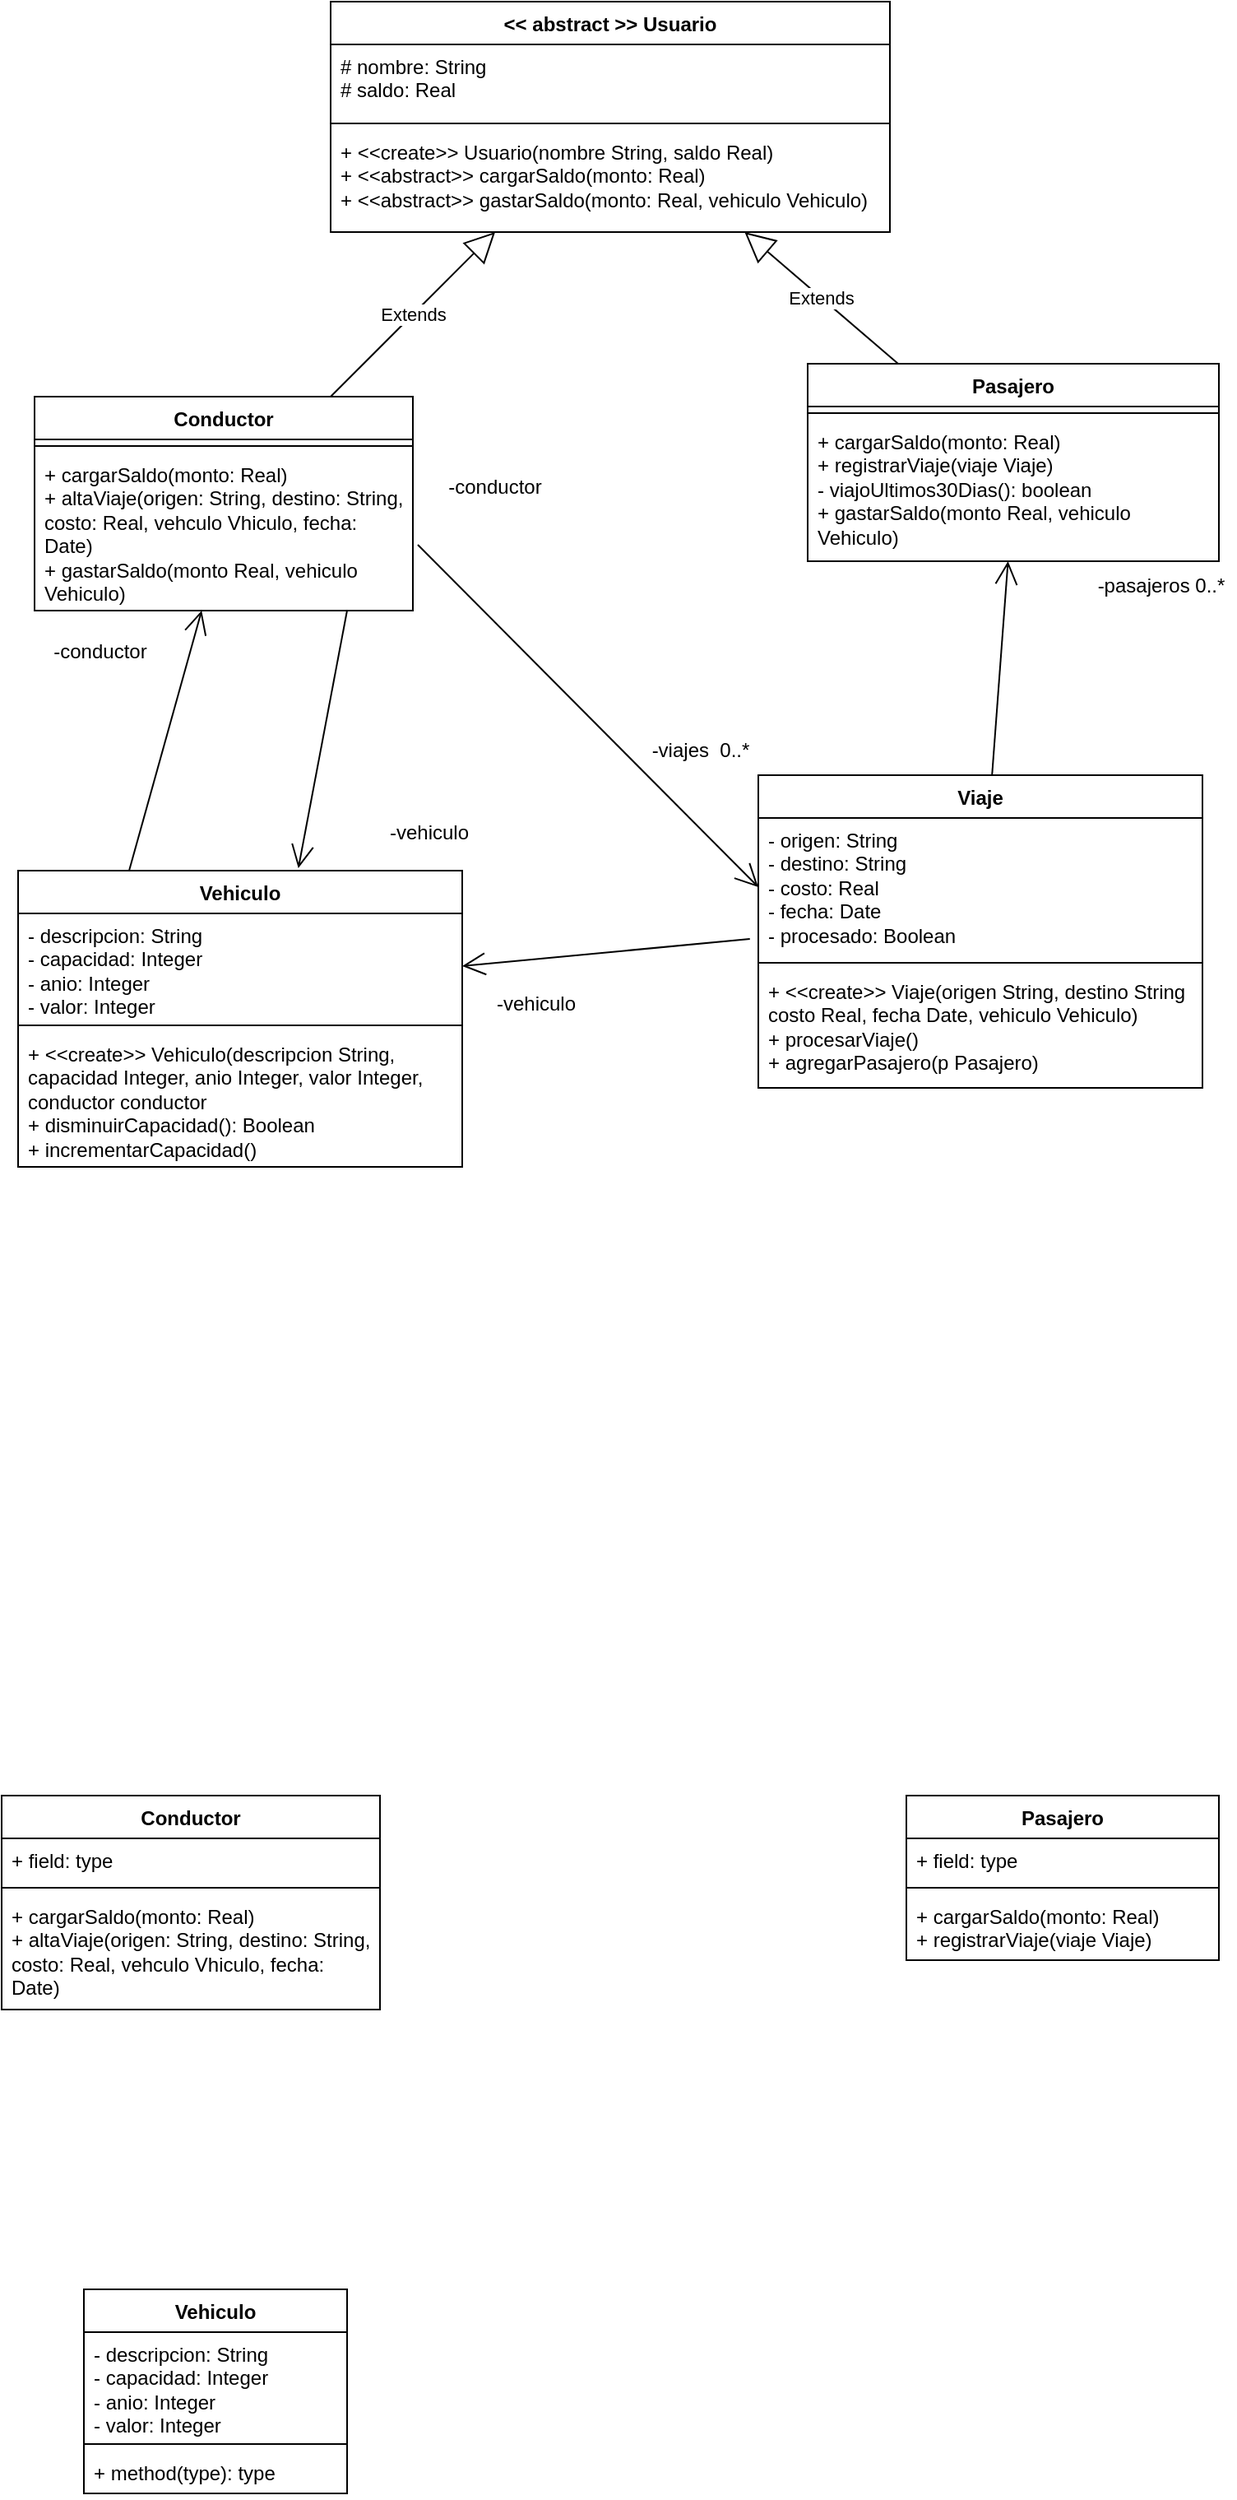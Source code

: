 <mxfile version="22.0.2" type="device">
  <diagram name="Página-1" id="4lRt9NVXJt5lLxU6CuSi">
    <mxGraphModel dx="770" dy="1974" grid="1" gridSize="10" guides="1" tooltips="1" connect="1" arrows="1" fold="1" page="1" pageScale="1" pageWidth="827" pageHeight="1169" math="0" shadow="0">
      <root>
        <mxCell id="0" />
        <mxCell id="1" parent="0" />
        <mxCell id="7y21PCr8Px7Q1JNMyYst-1" value="&amp;lt;&amp;lt; abstract &amp;gt;&amp;gt; Usuario" style="swimlane;fontStyle=1;align=center;verticalAlign=top;childLayout=stackLayout;horizontal=1;startSize=26;horizontalStack=0;resizeParent=1;resizeParentMax=0;resizeLast=0;collapsible=1;marginBottom=0;whiteSpace=wrap;html=1;" parent="1" vertex="1">
          <mxGeometry x="220" y="-20" width="340" height="140" as="geometry" />
        </mxCell>
        <mxCell id="7y21PCr8Px7Q1JNMyYst-2" value="# nombre: String&lt;br&gt;# saldo: Real" style="text;strokeColor=none;fillColor=none;align=left;verticalAlign=top;spacingLeft=4;spacingRight=4;overflow=hidden;rotatable=0;points=[[0,0.5],[1,0.5]];portConstraint=eastwest;whiteSpace=wrap;html=1;" parent="7y21PCr8Px7Q1JNMyYst-1" vertex="1">
          <mxGeometry y="26" width="340" height="44" as="geometry" />
        </mxCell>
        <mxCell id="7y21PCr8Px7Q1JNMyYst-3" value="" style="line;strokeWidth=1;fillColor=none;align=left;verticalAlign=middle;spacingTop=-1;spacingLeft=3;spacingRight=3;rotatable=0;labelPosition=right;points=[];portConstraint=eastwest;strokeColor=inherit;" parent="7y21PCr8Px7Q1JNMyYst-1" vertex="1">
          <mxGeometry y="70" width="340" height="8" as="geometry" />
        </mxCell>
        <mxCell id="7y21PCr8Px7Q1JNMyYst-4" value="+ &amp;lt;&amp;lt;create&amp;gt;&amp;gt; Usuario(nombre String, saldo Real)&lt;br&gt;+ &amp;lt;&amp;lt;abstract&amp;gt;&amp;gt; cargarSaldo(monto: Real)&lt;br&gt;+ &amp;lt;&amp;lt;abstract&amp;gt;&amp;gt; gastarSaldo(monto: Real, vehiculo Vehiculo)" style="text;strokeColor=none;fillColor=none;align=left;verticalAlign=top;spacingLeft=4;spacingRight=4;overflow=hidden;rotatable=0;points=[[0,0.5],[1,0.5]];portConstraint=eastwest;whiteSpace=wrap;html=1;" parent="7y21PCr8Px7Q1JNMyYst-1" vertex="1">
          <mxGeometry y="78" width="340" height="62" as="geometry" />
        </mxCell>
        <mxCell id="7y21PCr8Px7Q1JNMyYst-5" value="Pasajero" style="swimlane;fontStyle=1;align=center;verticalAlign=top;childLayout=stackLayout;horizontal=1;startSize=26;horizontalStack=0;resizeParent=1;resizeParentMax=0;resizeLast=0;collapsible=1;marginBottom=0;whiteSpace=wrap;html=1;" parent="1" vertex="1">
          <mxGeometry x="510" y="200" width="250" height="120" as="geometry" />
        </mxCell>
        <mxCell id="7y21PCr8Px7Q1JNMyYst-7" value="" style="line;strokeWidth=1;fillColor=none;align=left;verticalAlign=middle;spacingTop=-1;spacingLeft=3;spacingRight=3;rotatable=0;labelPosition=right;points=[];portConstraint=eastwest;strokeColor=inherit;" parent="7y21PCr8Px7Q1JNMyYst-5" vertex="1">
          <mxGeometry y="26" width="250" height="8" as="geometry" />
        </mxCell>
        <mxCell id="7y21PCr8Px7Q1JNMyYst-8" value="+ cargarSaldo(monto: Real)&lt;br&gt;+ registrarViaje(viaje Viaje)&lt;br&gt;- viajoUltimos30Dias(): boolean&lt;br&gt;+ gastarSaldo(monto Real, vehiculo Vehiculo)" style="text;strokeColor=none;fillColor=none;align=left;verticalAlign=top;spacingLeft=4;spacingRight=4;overflow=hidden;rotatable=0;points=[[0,0.5],[1,0.5]];portConstraint=eastwest;whiteSpace=wrap;html=1;" parent="7y21PCr8Px7Q1JNMyYst-5" vertex="1">
          <mxGeometry y="34" width="250" height="86" as="geometry" />
        </mxCell>
        <mxCell id="7y21PCr8Px7Q1JNMyYst-9" value="Conductor" style="swimlane;fontStyle=1;align=center;verticalAlign=top;childLayout=stackLayout;horizontal=1;startSize=26;horizontalStack=0;resizeParent=1;resizeParentMax=0;resizeLast=0;collapsible=1;marginBottom=0;whiteSpace=wrap;html=1;" parent="1" vertex="1">
          <mxGeometry x="40" y="220" width="230" height="130" as="geometry" />
        </mxCell>
        <mxCell id="7y21PCr8Px7Q1JNMyYst-11" value="" style="line;strokeWidth=1;fillColor=none;align=left;verticalAlign=middle;spacingTop=-1;spacingLeft=3;spacingRight=3;rotatable=0;labelPosition=right;points=[];portConstraint=eastwest;strokeColor=inherit;" parent="7y21PCr8Px7Q1JNMyYst-9" vertex="1">
          <mxGeometry y="26" width="230" height="8" as="geometry" />
        </mxCell>
        <mxCell id="7y21PCr8Px7Q1JNMyYst-12" value="+ cargarSaldo(monto: Real)&lt;br&gt;+ altaViaje(origen: String, destino: String, costo: Real, vehculo Vhiculo, fecha: Date)&lt;br&gt;+ gastarSaldo(monto Real, vehiculo Vehiculo)" style="text;strokeColor=none;fillColor=none;align=left;verticalAlign=top;spacingLeft=4;spacingRight=4;overflow=hidden;rotatable=0;points=[[0,0.5],[1,0.5]];portConstraint=eastwest;whiteSpace=wrap;html=1;" parent="7y21PCr8Px7Q1JNMyYst-9" vertex="1">
          <mxGeometry y="34" width="230" height="96" as="geometry" />
        </mxCell>
        <mxCell id="7y21PCr8Px7Q1JNMyYst-18" value="Extends" style="endArrow=block;endSize=16;endFill=0;html=1;rounded=0;" parent="1" source="7y21PCr8Px7Q1JNMyYst-5" target="7y21PCr8Px7Q1JNMyYst-1" edge="1">
          <mxGeometry width="160" relative="1" as="geometry">
            <mxPoint x="400" y="410" as="sourcePoint" />
            <mxPoint x="560" y="410" as="targetPoint" />
          </mxGeometry>
        </mxCell>
        <mxCell id="7y21PCr8Px7Q1JNMyYst-19" value="Extends" style="endArrow=block;endSize=16;endFill=0;html=1;rounded=0;" parent="1" source="7y21PCr8Px7Q1JNMyYst-9" target="7y21PCr8Px7Q1JNMyYst-1" edge="1">
          <mxGeometry width="160" relative="1" as="geometry">
            <mxPoint x="100" y="190" as="sourcePoint" />
            <mxPoint x="280" y="180" as="targetPoint" />
          </mxGeometry>
        </mxCell>
        <mxCell id="7y21PCr8Px7Q1JNMyYst-21" value="-vehiculo" style="text;strokeColor=none;align=center;fillColor=none;html=1;verticalAlign=middle;whiteSpace=wrap;rounded=0;" parent="1" vertex="1">
          <mxGeometry x="250" y="470" width="60" height="30" as="geometry" />
        </mxCell>
        <mxCell id="7y21PCr8Px7Q1JNMyYst-23" value="-conductor" style="text;strokeColor=none;align=center;fillColor=none;html=1;verticalAlign=middle;whiteSpace=wrap;rounded=0;" parent="1" vertex="1">
          <mxGeometry x="50" y="360" width="60" height="30" as="geometry" />
        </mxCell>
        <mxCell id="7y21PCr8Px7Q1JNMyYst-24" value="" style="endArrow=open;endFill=1;endSize=12;html=1;rounded=0;entryX=0.631;entryY=-0.008;entryDx=0;entryDy=0;entryPerimeter=0;" parent="1" target="-EJVZnU5p1edmBuZfjcL-1" edge="1">
          <mxGeometry width="160" relative="1" as="geometry">
            <mxPoint x="230" y="350" as="sourcePoint" />
            <mxPoint x="215" y="500" as="targetPoint" />
            <Array as="points" />
          </mxGeometry>
        </mxCell>
        <mxCell id="7y21PCr8Px7Q1JNMyYst-25" value="Viaje" style="swimlane;fontStyle=1;align=center;verticalAlign=top;childLayout=stackLayout;horizontal=1;startSize=26;horizontalStack=0;resizeParent=1;resizeParentMax=0;resizeLast=0;collapsible=1;marginBottom=0;whiteSpace=wrap;html=1;" parent="1" vertex="1">
          <mxGeometry x="480" y="450" width="270" height="190" as="geometry" />
        </mxCell>
        <mxCell id="7y21PCr8Px7Q1JNMyYst-26" value="- origen: String&lt;br&gt;- destino: String&lt;br&gt;- costo: Real&lt;br&gt;- fecha: Date&lt;br&gt;- procesado: Boolean" style="text;strokeColor=none;fillColor=none;align=left;verticalAlign=top;spacingLeft=4;spacingRight=4;overflow=hidden;rotatable=0;points=[[0,0.5],[1,0.5]];portConstraint=eastwest;whiteSpace=wrap;html=1;" parent="7y21PCr8Px7Q1JNMyYst-25" vertex="1">
          <mxGeometry y="26" width="270" height="84" as="geometry" />
        </mxCell>
        <mxCell id="7y21PCr8Px7Q1JNMyYst-27" value="" style="line;strokeWidth=1;fillColor=none;align=left;verticalAlign=middle;spacingTop=-1;spacingLeft=3;spacingRight=3;rotatable=0;labelPosition=right;points=[];portConstraint=eastwest;strokeColor=inherit;" parent="7y21PCr8Px7Q1JNMyYst-25" vertex="1">
          <mxGeometry y="110" width="270" height="8" as="geometry" />
        </mxCell>
        <mxCell id="7y21PCr8Px7Q1JNMyYst-28" value="+ &amp;lt;&amp;lt;create&amp;gt;&amp;gt; Viaje(origen String, destino String costo Real, fecha Date, vehiculo Vehiculo)&lt;br&gt;+ procesarViaje()&lt;br&gt;+ agregarPasajero(p Pasajero)" style="text;strokeColor=none;fillColor=none;align=left;verticalAlign=top;spacingLeft=4;spacingRight=4;overflow=hidden;rotatable=0;points=[[0,0.5],[1,0.5]];portConstraint=eastwest;whiteSpace=wrap;html=1;" parent="7y21PCr8Px7Q1JNMyYst-25" vertex="1">
          <mxGeometry y="118" width="270" height="72" as="geometry" />
        </mxCell>
        <mxCell id="7y21PCr8Px7Q1JNMyYst-30" value="" style="endArrow=open;endFill=1;endSize=12;html=1;rounded=0;exitX=1.013;exitY=0.583;exitDx=0;exitDy=0;exitPerimeter=0;entryX=0;entryY=0.5;entryDx=0;entryDy=0;" parent="1" source="7y21PCr8Px7Q1JNMyYst-12" target="7y21PCr8Px7Q1JNMyYst-26" edge="1">
          <mxGeometry width="160" relative="1" as="geometry">
            <mxPoint x="430" y="280" as="sourcePoint" />
            <mxPoint x="430" y="424" as="targetPoint" />
          </mxGeometry>
        </mxCell>
        <mxCell id="7y21PCr8Px7Q1JNMyYst-31" value="-viajes&amp;nbsp; 0..*" style="text;strokeColor=none;align=center;fillColor=none;html=1;verticalAlign=middle;whiteSpace=wrap;rounded=0;" parent="1" vertex="1">
          <mxGeometry x="400" y="420" width="90" height="30" as="geometry" />
        </mxCell>
        <mxCell id="7y21PCr8Px7Q1JNMyYst-35" value="" style="endArrow=open;endFill=1;endSize=12;html=1;rounded=0;" parent="1" source="7y21PCr8Px7Q1JNMyYst-25" target="7y21PCr8Px7Q1JNMyYst-8" edge="1">
          <mxGeometry width="160" relative="1" as="geometry">
            <mxPoint x="300" y="390" as="sourcePoint" />
            <mxPoint x="460" y="390" as="targetPoint" />
          </mxGeometry>
        </mxCell>
        <mxCell id="7y21PCr8Px7Q1JNMyYst-36" value="-pasajeros 0..*" style="text;strokeColor=none;align=center;fillColor=none;html=1;verticalAlign=middle;whiteSpace=wrap;rounded=0;" parent="1" vertex="1">
          <mxGeometry x="680" y="320" width="90" height="30" as="geometry" />
        </mxCell>
        <mxCell id="7y21PCr8Px7Q1JNMyYst-37" value="" style="endArrow=open;endFill=1;endSize=12;html=1;rounded=0;entryX=1;entryY=0.5;entryDx=0;entryDy=0;exitX=-0.019;exitY=0.875;exitDx=0;exitDy=0;exitPerimeter=0;" parent="1" source="7y21PCr8Px7Q1JNMyYst-26" edge="1" target="-EJVZnU5p1edmBuZfjcL-2">
          <mxGeometry width="160" relative="1" as="geometry">
            <mxPoint x="550" y="765" as="sourcePoint" />
            <mxPoint x="340" y="574" as="targetPoint" />
          </mxGeometry>
        </mxCell>
        <mxCell id="7y21PCr8Px7Q1JNMyYst-38" value="-conductor" style="text;strokeColor=none;align=center;fillColor=none;html=1;verticalAlign=middle;whiteSpace=wrap;rounded=0;" parent="1" vertex="1">
          <mxGeometry x="290" y="260" width="60" height="30" as="geometry" />
        </mxCell>
        <mxCell id="7y21PCr8Px7Q1JNMyYst-43" value="" style="endArrow=open;endFill=1;endSize=12;html=1;rounded=0;exitX=0.25;exitY=0;exitDx=0;exitDy=0;" parent="1" source="-EJVZnU5p1edmBuZfjcL-1" edge="1" target="7y21PCr8Px7Q1JNMyYst-12">
          <mxGeometry width="160" relative="1" as="geometry">
            <mxPoint x="139.1" y="501.96" as="sourcePoint" />
            <mxPoint x="139" y="320" as="targetPoint" />
          </mxGeometry>
        </mxCell>
        <mxCell id="7y21PCr8Px7Q1JNMyYst-44" value="Pasajero" style="swimlane;fontStyle=1;align=center;verticalAlign=top;childLayout=stackLayout;horizontal=1;startSize=26;horizontalStack=0;resizeParent=1;resizeParentMax=0;resizeLast=0;collapsible=1;marginBottom=0;whiteSpace=wrap;html=1;" parent="1" vertex="1">
          <mxGeometry x="570" y="1070" width="190" height="100" as="geometry" />
        </mxCell>
        <mxCell id="7y21PCr8Px7Q1JNMyYst-45" value="+ field: type" style="text;strokeColor=none;fillColor=none;align=left;verticalAlign=top;spacingLeft=4;spacingRight=4;overflow=hidden;rotatable=0;points=[[0,0.5],[1,0.5]];portConstraint=eastwest;whiteSpace=wrap;html=1;" parent="7y21PCr8Px7Q1JNMyYst-44" vertex="1">
          <mxGeometry y="26" width="190" height="26" as="geometry" />
        </mxCell>
        <mxCell id="7y21PCr8Px7Q1JNMyYst-46" value="" style="line;strokeWidth=1;fillColor=none;align=left;verticalAlign=middle;spacingTop=-1;spacingLeft=3;spacingRight=3;rotatable=0;labelPosition=right;points=[];portConstraint=eastwest;strokeColor=inherit;" parent="7y21PCr8Px7Q1JNMyYst-44" vertex="1">
          <mxGeometry y="52" width="190" height="8" as="geometry" />
        </mxCell>
        <mxCell id="7y21PCr8Px7Q1JNMyYst-47" value="+ cargarSaldo(monto: Real)&lt;br&gt;+ registrarViaje(viaje Viaje)" style="text;strokeColor=none;fillColor=none;align=left;verticalAlign=top;spacingLeft=4;spacingRight=4;overflow=hidden;rotatable=0;points=[[0,0.5],[1,0.5]];portConstraint=eastwest;whiteSpace=wrap;html=1;" parent="7y21PCr8Px7Q1JNMyYst-44" vertex="1">
          <mxGeometry y="60" width="190" height="40" as="geometry" />
        </mxCell>
        <mxCell id="7y21PCr8Px7Q1JNMyYst-48" value="Conductor" style="swimlane;fontStyle=1;align=center;verticalAlign=top;childLayout=stackLayout;horizontal=1;startSize=26;horizontalStack=0;resizeParent=1;resizeParentMax=0;resizeLast=0;collapsible=1;marginBottom=0;whiteSpace=wrap;html=1;" parent="1" vertex="1">
          <mxGeometry x="20" y="1070" width="230" height="130" as="geometry" />
        </mxCell>
        <mxCell id="7y21PCr8Px7Q1JNMyYst-49" value="+ field: type" style="text;strokeColor=none;fillColor=none;align=left;verticalAlign=top;spacingLeft=4;spacingRight=4;overflow=hidden;rotatable=0;points=[[0,0.5],[1,0.5]];portConstraint=eastwest;whiteSpace=wrap;html=1;" parent="7y21PCr8Px7Q1JNMyYst-48" vertex="1">
          <mxGeometry y="26" width="230" height="26" as="geometry" />
        </mxCell>
        <mxCell id="7y21PCr8Px7Q1JNMyYst-50" value="" style="line;strokeWidth=1;fillColor=none;align=left;verticalAlign=middle;spacingTop=-1;spacingLeft=3;spacingRight=3;rotatable=0;labelPosition=right;points=[];portConstraint=eastwest;strokeColor=inherit;" parent="7y21PCr8Px7Q1JNMyYst-48" vertex="1">
          <mxGeometry y="52" width="230" height="8" as="geometry" />
        </mxCell>
        <mxCell id="7y21PCr8Px7Q1JNMyYst-51" value="+ cargarSaldo(monto: Real)&lt;br&gt;+ altaViaje(origen: String, destino: String, costo: Real, vehculo Vhiculo, fecha: Date)" style="text;strokeColor=none;fillColor=none;align=left;verticalAlign=top;spacingLeft=4;spacingRight=4;overflow=hidden;rotatable=0;points=[[0,0.5],[1,0.5]];portConstraint=eastwest;whiteSpace=wrap;html=1;" parent="7y21PCr8Px7Q1JNMyYst-48" vertex="1">
          <mxGeometry y="60" width="230" height="70" as="geometry" />
        </mxCell>
        <mxCell id="7y21PCr8Px7Q1JNMyYst-52" value="Vehiculo" style="swimlane;fontStyle=1;align=center;verticalAlign=top;childLayout=stackLayout;horizontal=1;startSize=26;horizontalStack=0;resizeParent=1;resizeParentMax=0;resizeLast=0;collapsible=1;marginBottom=0;whiteSpace=wrap;html=1;" parent="1" vertex="1">
          <mxGeometry x="70" y="1370" width="160" height="124" as="geometry" />
        </mxCell>
        <mxCell id="7y21PCr8Px7Q1JNMyYst-53" value="- descripcion: String&lt;br&gt;- capacidad: Integer&lt;br&gt;- anio: Integer&lt;br&gt;- valor: Integer" style="text;strokeColor=none;fillColor=none;align=left;verticalAlign=top;spacingLeft=4;spacingRight=4;overflow=hidden;rotatable=0;points=[[0,0.5],[1,0.5]];portConstraint=eastwest;whiteSpace=wrap;html=1;" parent="7y21PCr8Px7Q1JNMyYst-52" vertex="1">
          <mxGeometry y="26" width="160" height="64" as="geometry" />
        </mxCell>
        <mxCell id="7y21PCr8Px7Q1JNMyYst-54" value="" style="line;strokeWidth=1;fillColor=none;align=left;verticalAlign=middle;spacingTop=-1;spacingLeft=3;spacingRight=3;rotatable=0;labelPosition=right;points=[];portConstraint=eastwest;strokeColor=inherit;" parent="7y21PCr8Px7Q1JNMyYst-52" vertex="1">
          <mxGeometry y="90" width="160" height="8" as="geometry" />
        </mxCell>
        <mxCell id="7y21PCr8Px7Q1JNMyYst-55" value="+ method(type): type" style="text;strokeColor=none;fillColor=none;align=left;verticalAlign=top;spacingLeft=4;spacingRight=4;overflow=hidden;rotatable=0;points=[[0,0.5],[1,0.5]];portConstraint=eastwest;whiteSpace=wrap;html=1;" parent="7y21PCr8Px7Q1JNMyYst-52" vertex="1">
          <mxGeometry y="98" width="160" height="26" as="geometry" />
        </mxCell>
        <mxCell id="-EJVZnU5p1edmBuZfjcL-1" value="Vehiculo" style="swimlane;fontStyle=1;align=center;verticalAlign=top;childLayout=stackLayout;horizontal=1;startSize=26;horizontalStack=0;resizeParent=1;resizeParentMax=0;resizeLast=0;collapsible=1;marginBottom=0;whiteSpace=wrap;html=1;" vertex="1" parent="1">
          <mxGeometry x="30" y="508" width="270" height="180" as="geometry" />
        </mxCell>
        <mxCell id="-EJVZnU5p1edmBuZfjcL-2" value="- descripcion: String&lt;br&gt;- capacidad: Integer&lt;br&gt;- anio: Integer&lt;br&gt;- valor: Integer" style="text;strokeColor=none;fillColor=none;align=left;verticalAlign=top;spacingLeft=4;spacingRight=4;overflow=hidden;rotatable=0;points=[[0,0.5],[1,0.5]];portConstraint=eastwest;whiteSpace=wrap;html=1;" vertex="1" parent="-EJVZnU5p1edmBuZfjcL-1">
          <mxGeometry y="26" width="270" height="64" as="geometry" />
        </mxCell>
        <mxCell id="-EJVZnU5p1edmBuZfjcL-3" value="" style="line;strokeWidth=1;fillColor=none;align=left;verticalAlign=middle;spacingTop=-1;spacingLeft=3;spacingRight=3;rotatable=0;labelPosition=right;points=[];portConstraint=eastwest;strokeColor=inherit;" vertex="1" parent="-EJVZnU5p1edmBuZfjcL-1">
          <mxGeometry y="90" width="270" height="8" as="geometry" />
        </mxCell>
        <mxCell id="-EJVZnU5p1edmBuZfjcL-4" value="+ &amp;lt;&amp;lt;create&amp;gt;&amp;gt; Vehiculo(descripcion String, capacidad Integer, anio Integer, valor Integer, conductor conductor&lt;br&gt;+ disminuirCapacidad(): Boolean&lt;br&gt;+ incrementarCapacidad()" style="text;strokeColor=none;fillColor=none;align=left;verticalAlign=top;spacingLeft=4;spacingRight=4;overflow=hidden;rotatable=0;points=[[0,0.5],[1,0.5]];portConstraint=eastwest;whiteSpace=wrap;html=1;" vertex="1" parent="-EJVZnU5p1edmBuZfjcL-1">
          <mxGeometry y="98" width="270" height="82" as="geometry" />
        </mxCell>
        <mxCell id="-EJVZnU5p1edmBuZfjcL-8" value="-vehiculo" style="text;strokeColor=none;align=center;fillColor=none;html=1;verticalAlign=middle;whiteSpace=wrap;rounded=0;" vertex="1" parent="1">
          <mxGeometry x="315" y="574" width="60" height="30" as="geometry" />
        </mxCell>
      </root>
    </mxGraphModel>
  </diagram>
</mxfile>
